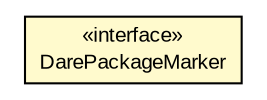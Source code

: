 #!/usr/local/bin/dot
#
# Class diagram 
# Generated by UMLGraph version R5_6 (http://www.umlgraph.org/)
#

digraph G {
	edge [fontname="arial",fontsize=10,labelfontname="arial",labelfontsize=10];
	node [fontname="arial",fontsize=10,shape=plaintext];
	nodesep=0.25;
	ranksep=0.5;
	// br.gov.to.sefaz.arr.dare.DarePackageMarker
	c67825 [label=<<table title="br.gov.to.sefaz.arr.dare.DarePackageMarker" border="0" cellborder="1" cellspacing="0" cellpadding="2" port="p" bgcolor="lemonChiffon" href="./DarePackageMarker.html">
		<tr><td><table border="0" cellspacing="0" cellpadding="1">
<tr><td align="center" balign="center"> &#171;interface&#187; </td></tr>
<tr><td align="center" balign="center"> DarePackageMarker </td></tr>
		</table></td></tr>
		</table>>, URL="./DarePackageMarker.html", fontname="arial", fontcolor="black", fontsize=10.0];
}

